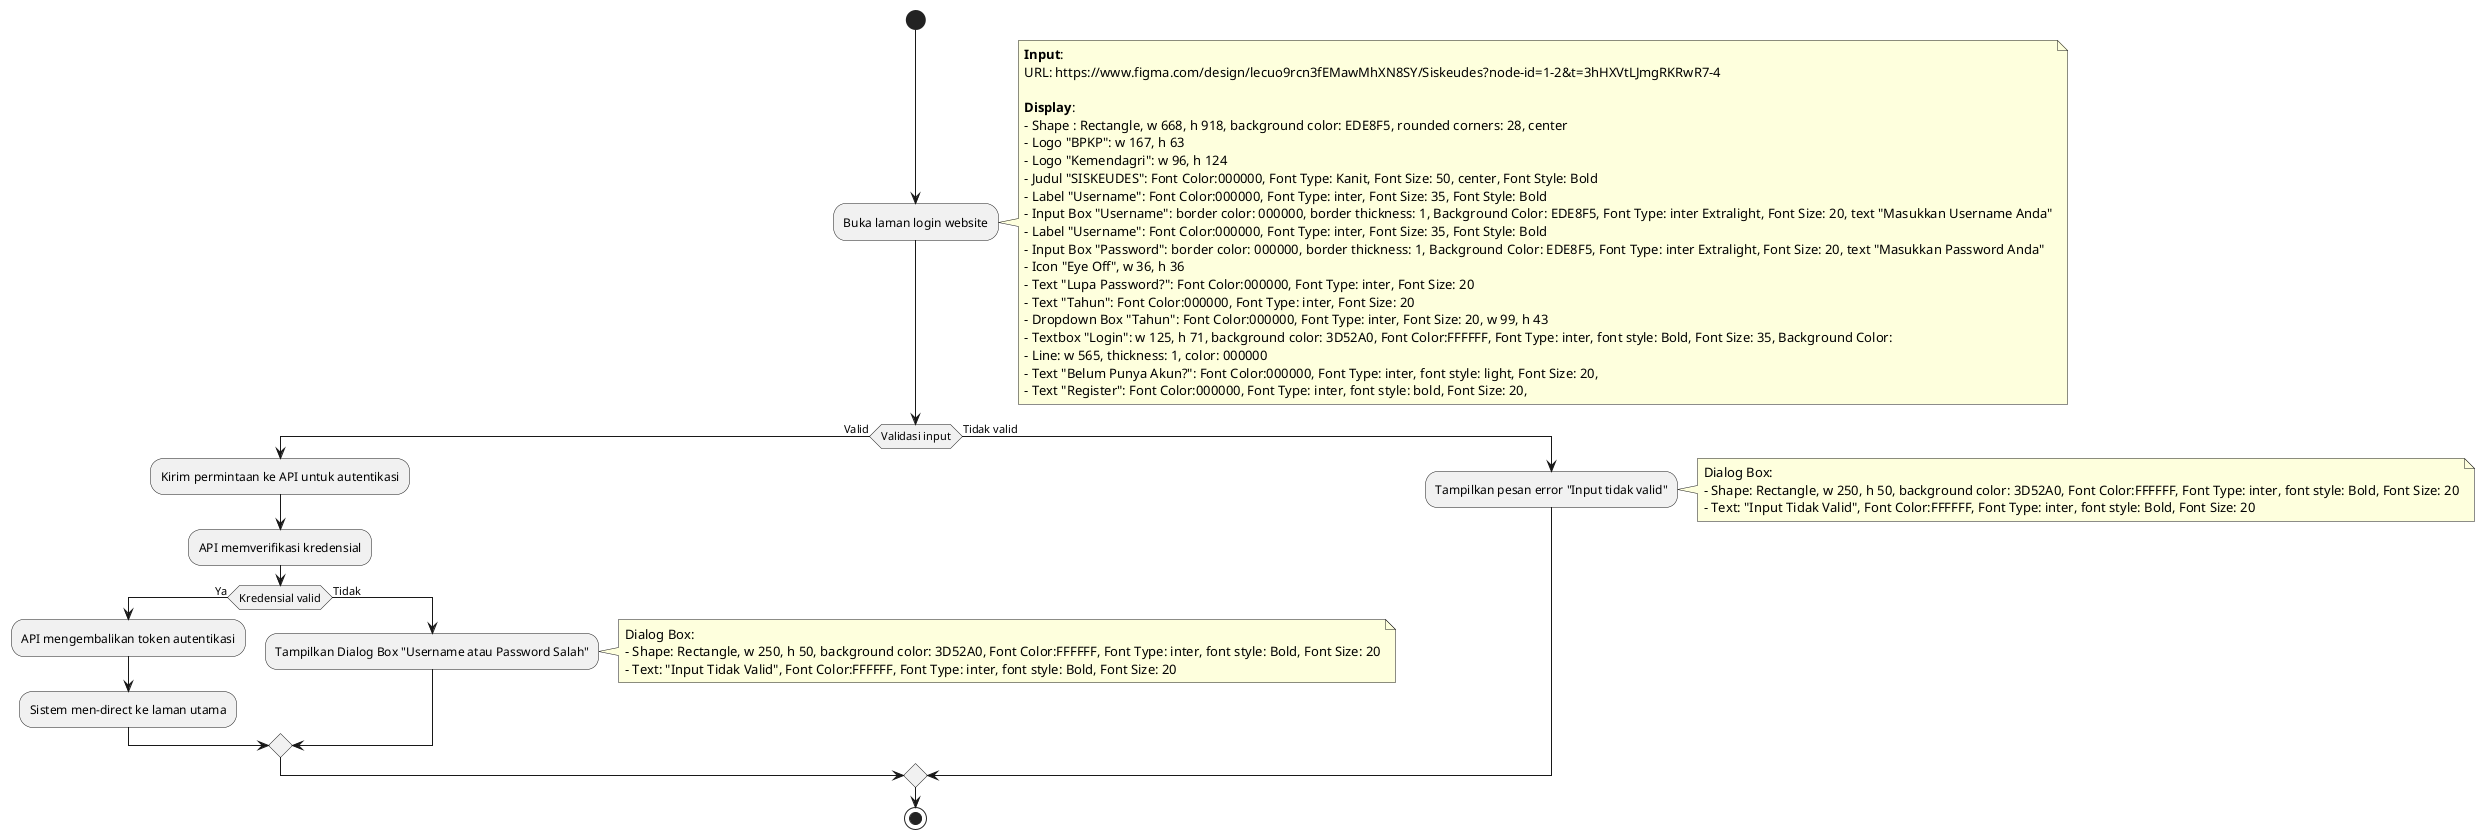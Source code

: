 @startuml loginpage
start

:Buka laman login website;
note right
    **Input**:
    URL: https://www.figma.com/design/lecuo9rcn3fEMawMhXN8SY/Siskeudes?node-id=1-2&t=3hHXVtLJmgRKRwR7-4

    **Display**:
    - Shape : Rectangle, w 668, h 918, background color: EDE8F5, rounded corners: 28, center
    - Logo "BPKP": w 167, h 63
    - Logo "Kemendagri": w 96, h 124
    - Judul "SISKEUDES": Font Color:000000, Font Type: Kanit, Font Size: 50, center, Font Style: Bold
    - Label "Username": Font Color:000000, Font Type: inter, Font Size: 35, Font Style: Bold
    - Input Box "Username": border color: 000000, border thickness: 1, Background Color: EDE8F5, Font Type: inter Extralight, Font Size: 20, text "Masukkan Username Anda"
    - Label "Username": Font Color:000000, Font Type: inter, Font Size: 35, Font Style: Bold
    - Input Box "Password": border color: 000000, border thickness: 1, Background Color: EDE8F5, Font Type: inter Extralight, Font Size: 20, text "Masukkan Password Anda"
    - Icon "Eye Off", w 36, h 36
    - Text "Lupa Password?": Font Color:000000, Font Type: inter, Font Size: 20
    - Text "Tahun": Font Color:000000, Font Type: inter, Font Size: 20
    - Dropdown Box "Tahun": Font Color:000000, Font Type: inter, Font Size: 20, w 99, h 43
    - Textbox "Login": w 125, h 71, background color: 3D52A0, Font Color:FFFFFF, Font Type: inter, font style: Bold, Font Size: 35, Background Color:
    - Line: w 565, thickness: 1, color: 000000
    - Text "Belum Punya Akun?": Font Color:000000, Font Type: inter, font style: light, Font Size: 20,
    - Text "Register": Font Color:000000, Font Type: inter, font style: bold, Font Size: 20,
end note

if (Validasi input) then (Valid)
    :Kirim permintaan ke API untuk autentikasi;
    :API memverifikasi kredensial;

    if (Kredensial valid) then (Ya)
        :API mengembalikan token autentikasi;
        :Sistem men-direct ke laman utama;
    else (Tidak)
        :Tampilkan Dialog Box "Username atau Password Salah";
        note right
            Dialog Box:
            - Shape: Rectangle, w 250, h 50, background color: 3D52A0, Font Color:FFFFFF, Font Type: inter, font style: Bold, Font Size: 20
            - Text: "Input Tidak Valid", Font Color:FFFFFF, Font Type: inter, font style: Bold, Font Size: 20
        end note
    endif
else (Tidak valid)
    :Tampilkan pesan error "Input tidak valid";
    note right
        Dialog Box:
        - Shape: Rectangle, w 250, h 50, background color: 3D52A0, Font Color:FFFFFF, Font Type: inter, font style: Bold, Font Size: 20
        - Text: "Input Tidak Valid", Font Color:FFFFFF, Font Type: inter, font style: Bold, Font Size: 20
    end note
endif

stop
@enduml